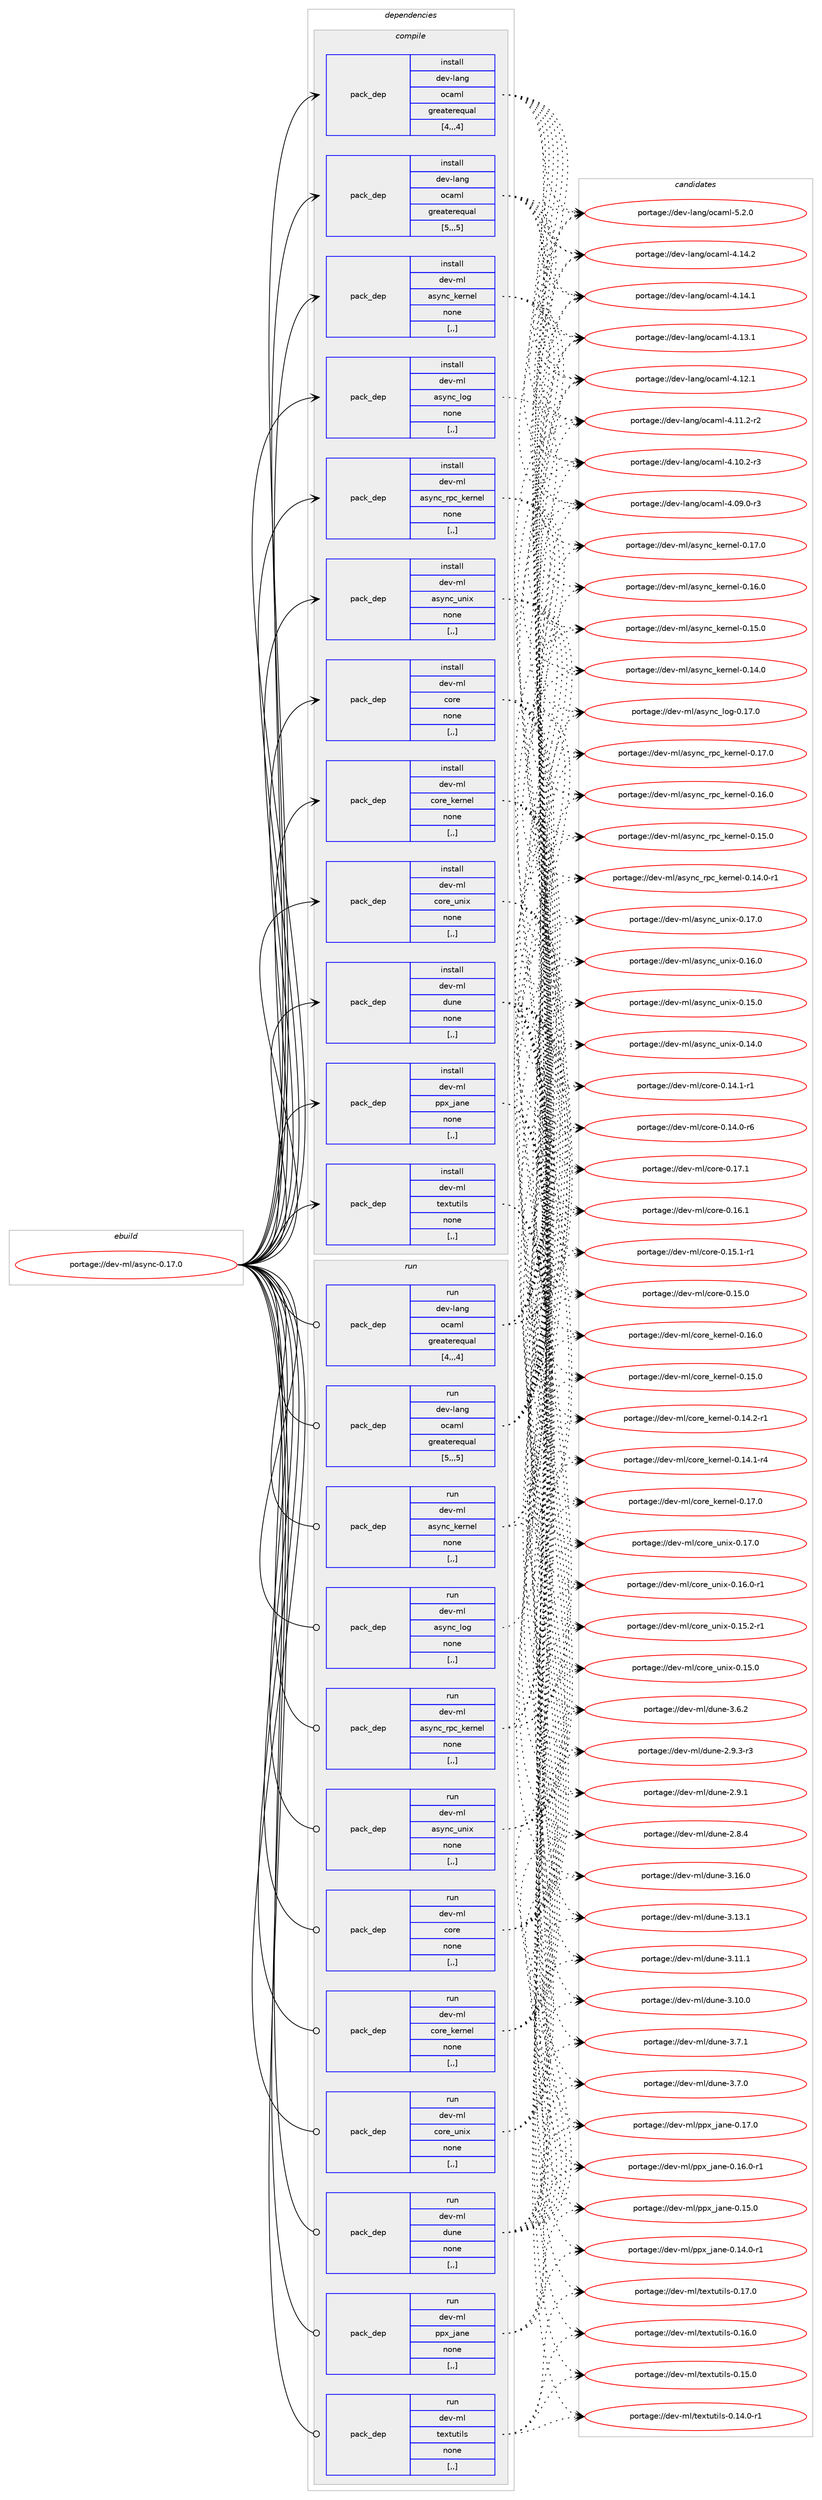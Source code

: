 digraph prolog {

# *************
# Graph options
# *************

newrank=true;
concentrate=true;
compound=true;
graph [rankdir=LR,fontname=Helvetica,fontsize=10,ranksep=1.5];#, ranksep=2.5, nodesep=0.2];
edge  [arrowhead=vee];
node  [fontname=Helvetica,fontsize=10];

# **********
# The ebuild
# **********

subgraph cluster_leftcol {
color=gray;
label=<<i>ebuild</i>>;
id [label="portage://dev-ml/async-0.17.0", color=red, width=4, href="../dev-ml/async-0.17.0.svg"];
}

# ****************
# The dependencies
# ****************

subgraph cluster_midcol {
color=gray;
label=<<i>dependencies</i>>;
subgraph cluster_compile {
fillcolor="#eeeeee";
style=filled;
label=<<i>compile</i>>;
subgraph pack86100 {
dependency116511 [label=<<TABLE BORDER="0" CELLBORDER="1" CELLSPACING="0" CELLPADDING="4" WIDTH="220"><TR><TD ROWSPAN="6" CELLPADDING="30">pack_dep</TD></TR><TR><TD WIDTH="110">install</TD></TR><TR><TD>dev-lang</TD></TR><TR><TD>ocaml</TD></TR><TR><TD>greaterequal</TD></TR><TR><TD>[4,,,4]</TD></TR></TABLE>>, shape=none, color=blue];
}
id:e -> dependency116511:w [weight=20,style="solid",arrowhead="vee"];
subgraph pack86101 {
dependency116512 [label=<<TABLE BORDER="0" CELLBORDER="1" CELLSPACING="0" CELLPADDING="4" WIDTH="220"><TR><TD ROWSPAN="6" CELLPADDING="30">pack_dep</TD></TR><TR><TD WIDTH="110">install</TD></TR><TR><TD>dev-lang</TD></TR><TR><TD>ocaml</TD></TR><TR><TD>greaterequal</TD></TR><TR><TD>[5,,,5]</TD></TR></TABLE>>, shape=none, color=blue];
}
id:e -> dependency116512:w [weight=20,style="solid",arrowhead="vee"];
subgraph pack86102 {
dependency116513 [label=<<TABLE BORDER="0" CELLBORDER="1" CELLSPACING="0" CELLPADDING="4" WIDTH="220"><TR><TD ROWSPAN="6" CELLPADDING="30">pack_dep</TD></TR><TR><TD WIDTH="110">install</TD></TR><TR><TD>dev-ml</TD></TR><TR><TD>async_kernel</TD></TR><TR><TD>none</TD></TR><TR><TD>[,,]</TD></TR></TABLE>>, shape=none, color=blue];
}
id:e -> dependency116513:w [weight=20,style="solid",arrowhead="vee"];
subgraph pack86103 {
dependency116514 [label=<<TABLE BORDER="0" CELLBORDER="1" CELLSPACING="0" CELLPADDING="4" WIDTH="220"><TR><TD ROWSPAN="6" CELLPADDING="30">pack_dep</TD></TR><TR><TD WIDTH="110">install</TD></TR><TR><TD>dev-ml</TD></TR><TR><TD>async_log</TD></TR><TR><TD>none</TD></TR><TR><TD>[,,]</TD></TR></TABLE>>, shape=none, color=blue];
}
id:e -> dependency116514:w [weight=20,style="solid",arrowhead="vee"];
subgraph pack86104 {
dependency116515 [label=<<TABLE BORDER="0" CELLBORDER="1" CELLSPACING="0" CELLPADDING="4" WIDTH="220"><TR><TD ROWSPAN="6" CELLPADDING="30">pack_dep</TD></TR><TR><TD WIDTH="110">install</TD></TR><TR><TD>dev-ml</TD></TR><TR><TD>async_rpc_kernel</TD></TR><TR><TD>none</TD></TR><TR><TD>[,,]</TD></TR></TABLE>>, shape=none, color=blue];
}
id:e -> dependency116515:w [weight=20,style="solid",arrowhead="vee"];
subgraph pack86105 {
dependency116516 [label=<<TABLE BORDER="0" CELLBORDER="1" CELLSPACING="0" CELLPADDING="4" WIDTH="220"><TR><TD ROWSPAN="6" CELLPADDING="30">pack_dep</TD></TR><TR><TD WIDTH="110">install</TD></TR><TR><TD>dev-ml</TD></TR><TR><TD>async_unix</TD></TR><TR><TD>none</TD></TR><TR><TD>[,,]</TD></TR></TABLE>>, shape=none, color=blue];
}
id:e -> dependency116516:w [weight=20,style="solid",arrowhead="vee"];
subgraph pack86106 {
dependency116517 [label=<<TABLE BORDER="0" CELLBORDER="1" CELLSPACING="0" CELLPADDING="4" WIDTH="220"><TR><TD ROWSPAN="6" CELLPADDING="30">pack_dep</TD></TR><TR><TD WIDTH="110">install</TD></TR><TR><TD>dev-ml</TD></TR><TR><TD>core</TD></TR><TR><TD>none</TD></TR><TR><TD>[,,]</TD></TR></TABLE>>, shape=none, color=blue];
}
id:e -> dependency116517:w [weight=20,style="solid",arrowhead="vee"];
subgraph pack86107 {
dependency116518 [label=<<TABLE BORDER="0" CELLBORDER="1" CELLSPACING="0" CELLPADDING="4" WIDTH="220"><TR><TD ROWSPAN="6" CELLPADDING="30">pack_dep</TD></TR><TR><TD WIDTH="110">install</TD></TR><TR><TD>dev-ml</TD></TR><TR><TD>core_kernel</TD></TR><TR><TD>none</TD></TR><TR><TD>[,,]</TD></TR></TABLE>>, shape=none, color=blue];
}
id:e -> dependency116518:w [weight=20,style="solid",arrowhead="vee"];
subgraph pack86108 {
dependency116519 [label=<<TABLE BORDER="0" CELLBORDER="1" CELLSPACING="0" CELLPADDING="4" WIDTH="220"><TR><TD ROWSPAN="6" CELLPADDING="30">pack_dep</TD></TR><TR><TD WIDTH="110">install</TD></TR><TR><TD>dev-ml</TD></TR><TR><TD>core_unix</TD></TR><TR><TD>none</TD></TR><TR><TD>[,,]</TD></TR></TABLE>>, shape=none, color=blue];
}
id:e -> dependency116519:w [weight=20,style="solid",arrowhead="vee"];
subgraph pack86109 {
dependency116520 [label=<<TABLE BORDER="0" CELLBORDER="1" CELLSPACING="0" CELLPADDING="4" WIDTH="220"><TR><TD ROWSPAN="6" CELLPADDING="30">pack_dep</TD></TR><TR><TD WIDTH="110">install</TD></TR><TR><TD>dev-ml</TD></TR><TR><TD>dune</TD></TR><TR><TD>none</TD></TR><TR><TD>[,,]</TD></TR></TABLE>>, shape=none, color=blue];
}
id:e -> dependency116520:w [weight=20,style="solid",arrowhead="vee"];
subgraph pack86110 {
dependency116521 [label=<<TABLE BORDER="0" CELLBORDER="1" CELLSPACING="0" CELLPADDING="4" WIDTH="220"><TR><TD ROWSPAN="6" CELLPADDING="30">pack_dep</TD></TR><TR><TD WIDTH="110">install</TD></TR><TR><TD>dev-ml</TD></TR><TR><TD>ppx_jane</TD></TR><TR><TD>none</TD></TR><TR><TD>[,,]</TD></TR></TABLE>>, shape=none, color=blue];
}
id:e -> dependency116521:w [weight=20,style="solid",arrowhead="vee"];
subgraph pack86111 {
dependency116522 [label=<<TABLE BORDER="0" CELLBORDER="1" CELLSPACING="0" CELLPADDING="4" WIDTH="220"><TR><TD ROWSPAN="6" CELLPADDING="30">pack_dep</TD></TR><TR><TD WIDTH="110">install</TD></TR><TR><TD>dev-ml</TD></TR><TR><TD>textutils</TD></TR><TR><TD>none</TD></TR><TR><TD>[,,]</TD></TR></TABLE>>, shape=none, color=blue];
}
id:e -> dependency116522:w [weight=20,style="solid",arrowhead="vee"];
}
subgraph cluster_compileandrun {
fillcolor="#eeeeee";
style=filled;
label=<<i>compile and run</i>>;
}
subgraph cluster_run {
fillcolor="#eeeeee";
style=filled;
label=<<i>run</i>>;
subgraph pack86112 {
dependency116523 [label=<<TABLE BORDER="0" CELLBORDER="1" CELLSPACING="0" CELLPADDING="4" WIDTH="220"><TR><TD ROWSPAN="6" CELLPADDING="30">pack_dep</TD></TR><TR><TD WIDTH="110">run</TD></TR><TR><TD>dev-lang</TD></TR><TR><TD>ocaml</TD></TR><TR><TD>greaterequal</TD></TR><TR><TD>[4,,,4]</TD></TR></TABLE>>, shape=none, color=blue];
}
id:e -> dependency116523:w [weight=20,style="solid",arrowhead="odot"];
subgraph pack86113 {
dependency116524 [label=<<TABLE BORDER="0" CELLBORDER="1" CELLSPACING="0" CELLPADDING="4" WIDTH="220"><TR><TD ROWSPAN="6" CELLPADDING="30">pack_dep</TD></TR><TR><TD WIDTH="110">run</TD></TR><TR><TD>dev-lang</TD></TR><TR><TD>ocaml</TD></TR><TR><TD>greaterequal</TD></TR><TR><TD>[5,,,5]</TD></TR></TABLE>>, shape=none, color=blue];
}
id:e -> dependency116524:w [weight=20,style="solid",arrowhead="odot"];
subgraph pack86114 {
dependency116525 [label=<<TABLE BORDER="0" CELLBORDER="1" CELLSPACING="0" CELLPADDING="4" WIDTH="220"><TR><TD ROWSPAN="6" CELLPADDING="30">pack_dep</TD></TR><TR><TD WIDTH="110">run</TD></TR><TR><TD>dev-ml</TD></TR><TR><TD>async_kernel</TD></TR><TR><TD>none</TD></TR><TR><TD>[,,]</TD></TR></TABLE>>, shape=none, color=blue];
}
id:e -> dependency116525:w [weight=20,style="solid",arrowhead="odot"];
subgraph pack86115 {
dependency116526 [label=<<TABLE BORDER="0" CELLBORDER="1" CELLSPACING="0" CELLPADDING="4" WIDTH="220"><TR><TD ROWSPAN="6" CELLPADDING="30">pack_dep</TD></TR><TR><TD WIDTH="110">run</TD></TR><TR><TD>dev-ml</TD></TR><TR><TD>async_log</TD></TR><TR><TD>none</TD></TR><TR><TD>[,,]</TD></TR></TABLE>>, shape=none, color=blue];
}
id:e -> dependency116526:w [weight=20,style="solid",arrowhead="odot"];
subgraph pack86116 {
dependency116527 [label=<<TABLE BORDER="0" CELLBORDER="1" CELLSPACING="0" CELLPADDING="4" WIDTH="220"><TR><TD ROWSPAN="6" CELLPADDING="30">pack_dep</TD></TR><TR><TD WIDTH="110">run</TD></TR><TR><TD>dev-ml</TD></TR><TR><TD>async_rpc_kernel</TD></TR><TR><TD>none</TD></TR><TR><TD>[,,]</TD></TR></TABLE>>, shape=none, color=blue];
}
id:e -> dependency116527:w [weight=20,style="solid",arrowhead="odot"];
subgraph pack86117 {
dependency116528 [label=<<TABLE BORDER="0" CELLBORDER="1" CELLSPACING="0" CELLPADDING="4" WIDTH="220"><TR><TD ROWSPAN="6" CELLPADDING="30">pack_dep</TD></TR><TR><TD WIDTH="110">run</TD></TR><TR><TD>dev-ml</TD></TR><TR><TD>async_unix</TD></TR><TR><TD>none</TD></TR><TR><TD>[,,]</TD></TR></TABLE>>, shape=none, color=blue];
}
id:e -> dependency116528:w [weight=20,style="solid",arrowhead="odot"];
subgraph pack86118 {
dependency116529 [label=<<TABLE BORDER="0" CELLBORDER="1" CELLSPACING="0" CELLPADDING="4" WIDTH="220"><TR><TD ROWSPAN="6" CELLPADDING="30">pack_dep</TD></TR><TR><TD WIDTH="110">run</TD></TR><TR><TD>dev-ml</TD></TR><TR><TD>core</TD></TR><TR><TD>none</TD></TR><TR><TD>[,,]</TD></TR></TABLE>>, shape=none, color=blue];
}
id:e -> dependency116529:w [weight=20,style="solid",arrowhead="odot"];
subgraph pack86119 {
dependency116530 [label=<<TABLE BORDER="0" CELLBORDER="1" CELLSPACING="0" CELLPADDING="4" WIDTH="220"><TR><TD ROWSPAN="6" CELLPADDING="30">pack_dep</TD></TR><TR><TD WIDTH="110">run</TD></TR><TR><TD>dev-ml</TD></TR><TR><TD>core_kernel</TD></TR><TR><TD>none</TD></TR><TR><TD>[,,]</TD></TR></TABLE>>, shape=none, color=blue];
}
id:e -> dependency116530:w [weight=20,style="solid",arrowhead="odot"];
subgraph pack86120 {
dependency116531 [label=<<TABLE BORDER="0" CELLBORDER="1" CELLSPACING="0" CELLPADDING="4" WIDTH="220"><TR><TD ROWSPAN="6" CELLPADDING="30">pack_dep</TD></TR><TR><TD WIDTH="110">run</TD></TR><TR><TD>dev-ml</TD></TR><TR><TD>core_unix</TD></TR><TR><TD>none</TD></TR><TR><TD>[,,]</TD></TR></TABLE>>, shape=none, color=blue];
}
id:e -> dependency116531:w [weight=20,style="solid",arrowhead="odot"];
subgraph pack86121 {
dependency116532 [label=<<TABLE BORDER="0" CELLBORDER="1" CELLSPACING="0" CELLPADDING="4" WIDTH="220"><TR><TD ROWSPAN="6" CELLPADDING="30">pack_dep</TD></TR><TR><TD WIDTH="110">run</TD></TR><TR><TD>dev-ml</TD></TR><TR><TD>dune</TD></TR><TR><TD>none</TD></TR><TR><TD>[,,]</TD></TR></TABLE>>, shape=none, color=blue];
}
id:e -> dependency116532:w [weight=20,style="solid",arrowhead="odot"];
subgraph pack86122 {
dependency116533 [label=<<TABLE BORDER="0" CELLBORDER="1" CELLSPACING="0" CELLPADDING="4" WIDTH="220"><TR><TD ROWSPAN="6" CELLPADDING="30">pack_dep</TD></TR><TR><TD WIDTH="110">run</TD></TR><TR><TD>dev-ml</TD></TR><TR><TD>ppx_jane</TD></TR><TR><TD>none</TD></TR><TR><TD>[,,]</TD></TR></TABLE>>, shape=none, color=blue];
}
id:e -> dependency116533:w [weight=20,style="solid",arrowhead="odot"];
subgraph pack86123 {
dependency116534 [label=<<TABLE BORDER="0" CELLBORDER="1" CELLSPACING="0" CELLPADDING="4" WIDTH="220"><TR><TD ROWSPAN="6" CELLPADDING="30">pack_dep</TD></TR><TR><TD WIDTH="110">run</TD></TR><TR><TD>dev-ml</TD></TR><TR><TD>textutils</TD></TR><TR><TD>none</TD></TR><TR><TD>[,,]</TD></TR></TABLE>>, shape=none, color=blue];
}
id:e -> dependency116534:w [weight=20,style="solid",arrowhead="odot"];
}
}

# **************
# The candidates
# **************

subgraph cluster_choices {
rank=same;
color=gray;
label=<<i>candidates</i>>;

subgraph choice86100 {
color=black;
nodesep=1;
choice1001011184510897110103471119997109108455346504648 [label="portage://dev-lang/ocaml-5.2.0", color=red, width=4,href="../dev-lang/ocaml-5.2.0.svg"];
choice100101118451089711010347111999710910845524649524650 [label="portage://dev-lang/ocaml-4.14.2", color=red, width=4,href="../dev-lang/ocaml-4.14.2.svg"];
choice100101118451089711010347111999710910845524649524649 [label="portage://dev-lang/ocaml-4.14.1", color=red, width=4,href="../dev-lang/ocaml-4.14.1.svg"];
choice100101118451089711010347111999710910845524649514649 [label="portage://dev-lang/ocaml-4.13.1", color=red, width=4,href="../dev-lang/ocaml-4.13.1.svg"];
choice100101118451089711010347111999710910845524649504649 [label="portage://dev-lang/ocaml-4.12.1", color=red, width=4,href="../dev-lang/ocaml-4.12.1.svg"];
choice1001011184510897110103471119997109108455246494946504511450 [label="portage://dev-lang/ocaml-4.11.2-r2", color=red, width=4,href="../dev-lang/ocaml-4.11.2-r2.svg"];
choice1001011184510897110103471119997109108455246494846504511451 [label="portage://dev-lang/ocaml-4.10.2-r3", color=red, width=4,href="../dev-lang/ocaml-4.10.2-r3.svg"];
choice1001011184510897110103471119997109108455246485746484511451 [label="portage://dev-lang/ocaml-4.09.0-r3", color=red, width=4,href="../dev-lang/ocaml-4.09.0-r3.svg"];
dependency116511:e -> choice1001011184510897110103471119997109108455346504648:w [style=dotted,weight="100"];
dependency116511:e -> choice100101118451089711010347111999710910845524649524650:w [style=dotted,weight="100"];
dependency116511:e -> choice100101118451089711010347111999710910845524649524649:w [style=dotted,weight="100"];
dependency116511:e -> choice100101118451089711010347111999710910845524649514649:w [style=dotted,weight="100"];
dependency116511:e -> choice100101118451089711010347111999710910845524649504649:w [style=dotted,weight="100"];
dependency116511:e -> choice1001011184510897110103471119997109108455246494946504511450:w [style=dotted,weight="100"];
dependency116511:e -> choice1001011184510897110103471119997109108455246494846504511451:w [style=dotted,weight="100"];
dependency116511:e -> choice1001011184510897110103471119997109108455246485746484511451:w [style=dotted,weight="100"];
}
subgraph choice86101 {
color=black;
nodesep=1;
choice1001011184510897110103471119997109108455346504648 [label="portage://dev-lang/ocaml-5.2.0", color=red, width=4,href="../dev-lang/ocaml-5.2.0.svg"];
choice100101118451089711010347111999710910845524649524650 [label="portage://dev-lang/ocaml-4.14.2", color=red, width=4,href="../dev-lang/ocaml-4.14.2.svg"];
choice100101118451089711010347111999710910845524649524649 [label="portage://dev-lang/ocaml-4.14.1", color=red, width=4,href="../dev-lang/ocaml-4.14.1.svg"];
choice100101118451089711010347111999710910845524649514649 [label="portage://dev-lang/ocaml-4.13.1", color=red, width=4,href="../dev-lang/ocaml-4.13.1.svg"];
choice100101118451089711010347111999710910845524649504649 [label="portage://dev-lang/ocaml-4.12.1", color=red, width=4,href="../dev-lang/ocaml-4.12.1.svg"];
choice1001011184510897110103471119997109108455246494946504511450 [label="portage://dev-lang/ocaml-4.11.2-r2", color=red, width=4,href="../dev-lang/ocaml-4.11.2-r2.svg"];
choice1001011184510897110103471119997109108455246494846504511451 [label="portage://dev-lang/ocaml-4.10.2-r3", color=red, width=4,href="../dev-lang/ocaml-4.10.2-r3.svg"];
choice1001011184510897110103471119997109108455246485746484511451 [label="portage://dev-lang/ocaml-4.09.0-r3", color=red, width=4,href="../dev-lang/ocaml-4.09.0-r3.svg"];
dependency116512:e -> choice1001011184510897110103471119997109108455346504648:w [style=dotted,weight="100"];
dependency116512:e -> choice100101118451089711010347111999710910845524649524650:w [style=dotted,weight="100"];
dependency116512:e -> choice100101118451089711010347111999710910845524649524649:w [style=dotted,weight="100"];
dependency116512:e -> choice100101118451089711010347111999710910845524649514649:w [style=dotted,weight="100"];
dependency116512:e -> choice100101118451089711010347111999710910845524649504649:w [style=dotted,weight="100"];
dependency116512:e -> choice1001011184510897110103471119997109108455246494946504511450:w [style=dotted,weight="100"];
dependency116512:e -> choice1001011184510897110103471119997109108455246494846504511451:w [style=dotted,weight="100"];
dependency116512:e -> choice1001011184510897110103471119997109108455246485746484511451:w [style=dotted,weight="100"];
}
subgraph choice86102 {
color=black;
nodesep=1;
choice100101118451091084797115121110999510710111411010110845484649554648 [label="portage://dev-ml/async_kernel-0.17.0", color=red, width=4,href="../dev-ml/async_kernel-0.17.0.svg"];
choice100101118451091084797115121110999510710111411010110845484649544648 [label="portage://dev-ml/async_kernel-0.16.0", color=red, width=4,href="../dev-ml/async_kernel-0.16.0.svg"];
choice100101118451091084797115121110999510710111411010110845484649534648 [label="portage://dev-ml/async_kernel-0.15.0", color=red, width=4,href="../dev-ml/async_kernel-0.15.0.svg"];
choice100101118451091084797115121110999510710111411010110845484649524648 [label="portage://dev-ml/async_kernel-0.14.0", color=red, width=4,href="../dev-ml/async_kernel-0.14.0.svg"];
dependency116513:e -> choice100101118451091084797115121110999510710111411010110845484649554648:w [style=dotted,weight="100"];
dependency116513:e -> choice100101118451091084797115121110999510710111411010110845484649544648:w [style=dotted,weight="100"];
dependency116513:e -> choice100101118451091084797115121110999510710111411010110845484649534648:w [style=dotted,weight="100"];
dependency116513:e -> choice100101118451091084797115121110999510710111411010110845484649524648:w [style=dotted,weight="100"];
}
subgraph choice86103 {
color=black;
nodesep=1;
choice100101118451091084797115121110999510811110345484649554648 [label="portage://dev-ml/async_log-0.17.0", color=red, width=4,href="../dev-ml/async_log-0.17.0.svg"];
dependency116514:e -> choice100101118451091084797115121110999510811110345484649554648:w [style=dotted,weight="100"];
}
subgraph choice86104 {
color=black;
nodesep=1;
choice1001011184510910847971151211109995114112999510710111411010110845484649554648 [label="portage://dev-ml/async_rpc_kernel-0.17.0", color=red, width=4,href="../dev-ml/async_rpc_kernel-0.17.0.svg"];
choice1001011184510910847971151211109995114112999510710111411010110845484649544648 [label="portage://dev-ml/async_rpc_kernel-0.16.0", color=red, width=4,href="../dev-ml/async_rpc_kernel-0.16.0.svg"];
choice1001011184510910847971151211109995114112999510710111411010110845484649534648 [label="portage://dev-ml/async_rpc_kernel-0.15.0", color=red, width=4,href="../dev-ml/async_rpc_kernel-0.15.0.svg"];
choice10010111845109108479711512111099951141129995107101114110101108454846495246484511449 [label="portage://dev-ml/async_rpc_kernel-0.14.0-r1", color=red, width=4,href="../dev-ml/async_rpc_kernel-0.14.0-r1.svg"];
dependency116515:e -> choice1001011184510910847971151211109995114112999510710111411010110845484649554648:w [style=dotted,weight="100"];
dependency116515:e -> choice1001011184510910847971151211109995114112999510710111411010110845484649544648:w [style=dotted,weight="100"];
dependency116515:e -> choice1001011184510910847971151211109995114112999510710111411010110845484649534648:w [style=dotted,weight="100"];
dependency116515:e -> choice10010111845109108479711512111099951141129995107101114110101108454846495246484511449:w [style=dotted,weight="100"];
}
subgraph choice86105 {
color=black;
nodesep=1;
choice100101118451091084797115121110999511711010512045484649554648 [label="portage://dev-ml/async_unix-0.17.0", color=red, width=4,href="../dev-ml/async_unix-0.17.0.svg"];
choice100101118451091084797115121110999511711010512045484649544648 [label="portage://dev-ml/async_unix-0.16.0", color=red, width=4,href="../dev-ml/async_unix-0.16.0.svg"];
choice100101118451091084797115121110999511711010512045484649534648 [label="portage://dev-ml/async_unix-0.15.0", color=red, width=4,href="../dev-ml/async_unix-0.15.0.svg"];
choice100101118451091084797115121110999511711010512045484649524648 [label="portage://dev-ml/async_unix-0.14.0", color=red, width=4,href="../dev-ml/async_unix-0.14.0.svg"];
dependency116516:e -> choice100101118451091084797115121110999511711010512045484649554648:w [style=dotted,weight="100"];
dependency116516:e -> choice100101118451091084797115121110999511711010512045484649544648:w [style=dotted,weight="100"];
dependency116516:e -> choice100101118451091084797115121110999511711010512045484649534648:w [style=dotted,weight="100"];
dependency116516:e -> choice100101118451091084797115121110999511711010512045484649524648:w [style=dotted,weight="100"];
}
subgraph choice86106 {
color=black;
nodesep=1;
choice10010111845109108479911111410145484649554649 [label="portage://dev-ml/core-0.17.1", color=red, width=4,href="../dev-ml/core-0.17.1.svg"];
choice10010111845109108479911111410145484649544649 [label="portage://dev-ml/core-0.16.1", color=red, width=4,href="../dev-ml/core-0.16.1.svg"];
choice100101118451091084799111114101454846495346494511449 [label="portage://dev-ml/core-0.15.1-r1", color=red, width=4,href="../dev-ml/core-0.15.1-r1.svg"];
choice10010111845109108479911111410145484649534648 [label="portage://dev-ml/core-0.15.0", color=red, width=4,href="../dev-ml/core-0.15.0.svg"];
choice100101118451091084799111114101454846495246494511449 [label="portage://dev-ml/core-0.14.1-r1", color=red, width=4,href="../dev-ml/core-0.14.1-r1.svg"];
choice100101118451091084799111114101454846495246484511454 [label="portage://dev-ml/core-0.14.0-r6", color=red, width=4,href="../dev-ml/core-0.14.0-r6.svg"];
dependency116517:e -> choice10010111845109108479911111410145484649554649:w [style=dotted,weight="100"];
dependency116517:e -> choice10010111845109108479911111410145484649544649:w [style=dotted,weight="100"];
dependency116517:e -> choice100101118451091084799111114101454846495346494511449:w [style=dotted,weight="100"];
dependency116517:e -> choice10010111845109108479911111410145484649534648:w [style=dotted,weight="100"];
dependency116517:e -> choice100101118451091084799111114101454846495246494511449:w [style=dotted,weight="100"];
dependency116517:e -> choice100101118451091084799111114101454846495246484511454:w [style=dotted,weight="100"];
}
subgraph choice86107 {
color=black;
nodesep=1;
choice1001011184510910847991111141019510710111411010110845484649554648 [label="portage://dev-ml/core_kernel-0.17.0", color=red, width=4,href="../dev-ml/core_kernel-0.17.0.svg"];
choice1001011184510910847991111141019510710111411010110845484649544648 [label="portage://dev-ml/core_kernel-0.16.0", color=red, width=4,href="../dev-ml/core_kernel-0.16.0.svg"];
choice1001011184510910847991111141019510710111411010110845484649534648 [label="portage://dev-ml/core_kernel-0.15.0", color=red, width=4,href="../dev-ml/core_kernel-0.15.0.svg"];
choice10010111845109108479911111410195107101114110101108454846495246504511449 [label="portage://dev-ml/core_kernel-0.14.2-r1", color=red, width=4,href="../dev-ml/core_kernel-0.14.2-r1.svg"];
choice10010111845109108479911111410195107101114110101108454846495246494511452 [label="portage://dev-ml/core_kernel-0.14.1-r4", color=red, width=4,href="../dev-ml/core_kernel-0.14.1-r4.svg"];
dependency116518:e -> choice1001011184510910847991111141019510710111411010110845484649554648:w [style=dotted,weight="100"];
dependency116518:e -> choice1001011184510910847991111141019510710111411010110845484649544648:w [style=dotted,weight="100"];
dependency116518:e -> choice1001011184510910847991111141019510710111411010110845484649534648:w [style=dotted,weight="100"];
dependency116518:e -> choice10010111845109108479911111410195107101114110101108454846495246504511449:w [style=dotted,weight="100"];
dependency116518:e -> choice10010111845109108479911111410195107101114110101108454846495246494511452:w [style=dotted,weight="100"];
}
subgraph choice86108 {
color=black;
nodesep=1;
choice1001011184510910847991111141019511711010512045484649554648 [label="portage://dev-ml/core_unix-0.17.0", color=red, width=4,href="../dev-ml/core_unix-0.17.0.svg"];
choice10010111845109108479911111410195117110105120454846495446484511449 [label="portage://dev-ml/core_unix-0.16.0-r1", color=red, width=4,href="../dev-ml/core_unix-0.16.0-r1.svg"];
choice10010111845109108479911111410195117110105120454846495346504511449 [label="portage://dev-ml/core_unix-0.15.2-r1", color=red, width=4,href="../dev-ml/core_unix-0.15.2-r1.svg"];
choice1001011184510910847991111141019511711010512045484649534648 [label="portage://dev-ml/core_unix-0.15.0", color=red, width=4,href="../dev-ml/core_unix-0.15.0.svg"];
dependency116519:e -> choice1001011184510910847991111141019511711010512045484649554648:w [style=dotted,weight="100"];
dependency116519:e -> choice10010111845109108479911111410195117110105120454846495446484511449:w [style=dotted,weight="100"];
dependency116519:e -> choice10010111845109108479911111410195117110105120454846495346504511449:w [style=dotted,weight="100"];
dependency116519:e -> choice1001011184510910847991111141019511711010512045484649534648:w [style=dotted,weight="100"];
}
subgraph choice86109 {
color=black;
nodesep=1;
choice100101118451091084710011711010145514649544648 [label="portage://dev-ml/dune-3.16.0", color=red, width=4,href="../dev-ml/dune-3.16.0.svg"];
choice100101118451091084710011711010145514649514649 [label="portage://dev-ml/dune-3.13.1", color=red, width=4,href="../dev-ml/dune-3.13.1.svg"];
choice100101118451091084710011711010145514649494649 [label="portage://dev-ml/dune-3.11.1", color=red, width=4,href="../dev-ml/dune-3.11.1.svg"];
choice100101118451091084710011711010145514649484648 [label="portage://dev-ml/dune-3.10.0", color=red, width=4,href="../dev-ml/dune-3.10.0.svg"];
choice1001011184510910847100117110101455146554649 [label="portage://dev-ml/dune-3.7.1", color=red, width=4,href="../dev-ml/dune-3.7.1.svg"];
choice1001011184510910847100117110101455146554648 [label="portage://dev-ml/dune-3.7.0", color=red, width=4,href="../dev-ml/dune-3.7.0.svg"];
choice1001011184510910847100117110101455146544650 [label="portage://dev-ml/dune-3.6.2", color=red, width=4,href="../dev-ml/dune-3.6.2.svg"];
choice10010111845109108471001171101014550465746514511451 [label="portage://dev-ml/dune-2.9.3-r3", color=red, width=4,href="../dev-ml/dune-2.9.3-r3.svg"];
choice1001011184510910847100117110101455046574649 [label="portage://dev-ml/dune-2.9.1", color=red, width=4,href="../dev-ml/dune-2.9.1.svg"];
choice1001011184510910847100117110101455046564652 [label="portage://dev-ml/dune-2.8.4", color=red, width=4,href="../dev-ml/dune-2.8.4.svg"];
dependency116520:e -> choice100101118451091084710011711010145514649544648:w [style=dotted,weight="100"];
dependency116520:e -> choice100101118451091084710011711010145514649514649:w [style=dotted,weight="100"];
dependency116520:e -> choice100101118451091084710011711010145514649494649:w [style=dotted,weight="100"];
dependency116520:e -> choice100101118451091084710011711010145514649484648:w [style=dotted,weight="100"];
dependency116520:e -> choice1001011184510910847100117110101455146554649:w [style=dotted,weight="100"];
dependency116520:e -> choice1001011184510910847100117110101455146554648:w [style=dotted,weight="100"];
dependency116520:e -> choice1001011184510910847100117110101455146544650:w [style=dotted,weight="100"];
dependency116520:e -> choice10010111845109108471001171101014550465746514511451:w [style=dotted,weight="100"];
dependency116520:e -> choice1001011184510910847100117110101455046574649:w [style=dotted,weight="100"];
dependency116520:e -> choice1001011184510910847100117110101455046564652:w [style=dotted,weight="100"];
}
subgraph choice86110 {
color=black;
nodesep=1;
choice1001011184510910847112112120951069711010145484649554648 [label="portage://dev-ml/ppx_jane-0.17.0", color=red, width=4,href="../dev-ml/ppx_jane-0.17.0.svg"];
choice10010111845109108471121121209510697110101454846495446484511449 [label="portage://dev-ml/ppx_jane-0.16.0-r1", color=red, width=4,href="../dev-ml/ppx_jane-0.16.0-r1.svg"];
choice1001011184510910847112112120951069711010145484649534648 [label="portage://dev-ml/ppx_jane-0.15.0", color=red, width=4,href="../dev-ml/ppx_jane-0.15.0.svg"];
choice10010111845109108471121121209510697110101454846495246484511449 [label="portage://dev-ml/ppx_jane-0.14.0-r1", color=red, width=4,href="../dev-ml/ppx_jane-0.14.0-r1.svg"];
dependency116521:e -> choice1001011184510910847112112120951069711010145484649554648:w [style=dotted,weight="100"];
dependency116521:e -> choice10010111845109108471121121209510697110101454846495446484511449:w [style=dotted,weight="100"];
dependency116521:e -> choice1001011184510910847112112120951069711010145484649534648:w [style=dotted,weight="100"];
dependency116521:e -> choice10010111845109108471121121209510697110101454846495246484511449:w [style=dotted,weight="100"];
}
subgraph choice86111 {
color=black;
nodesep=1;
choice100101118451091084711610112011611711610510811545484649554648 [label="portage://dev-ml/textutils-0.17.0", color=red, width=4,href="../dev-ml/textutils-0.17.0.svg"];
choice100101118451091084711610112011611711610510811545484649544648 [label="portage://dev-ml/textutils-0.16.0", color=red, width=4,href="../dev-ml/textutils-0.16.0.svg"];
choice100101118451091084711610112011611711610510811545484649534648 [label="portage://dev-ml/textutils-0.15.0", color=red, width=4,href="../dev-ml/textutils-0.15.0.svg"];
choice1001011184510910847116101120116117116105108115454846495246484511449 [label="portage://dev-ml/textutils-0.14.0-r1", color=red, width=4,href="../dev-ml/textutils-0.14.0-r1.svg"];
dependency116522:e -> choice100101118451091084711610112011611711610510811545484649554648:w [style=dotted,weight="100"];
dependency116522:e -> choice100101118451091084711610112011611711610510811545484649544648:w [style=dotted,weight="100"];
dependency116522:e -> choice100101118451091084711610112011611711610510811545484649534648:w [style=dotted,weight="100"];
dependency116522:e -> choice1001011184510910847116101120116117116105108115454846495246484511449:w [style=dotted,weight="100"];
}
subgraph choice86112 {
color=black;
nodesep=1;
choice1001011184510897110103471119997109108455346504648 [label="portage://dev-lang/ocaml-5.2.0", color=red, width=4,href="../dev-lang/ocaml-5.2.0.svg"];
choice100101118451089711010347111999710910845524649524650 [label="portage://dev-lang/ocaml-4.14.2", color=red, width=4,href="../dev-lang/ocaml-4.14.2.svg"];
choice100101118451089711010347111999710910845524649524649 [label="portage://dev-lang/ocaml-4.14.1", color=red, width=4,href="../dev-lang/ocaml-4.14.1.svg"];
choice100101118451089711010347111999710910845524649514649 [label="portage://dev-lang/ocaml-4.13.1", color=red, width=4,href="../dev-lang/ocaml-4.13.1.svg"];
choice100101118451089711010347111999710910845524649504649 [label="portage://dev-lang/ocaml-4.12.1", color=red, width=4,href="../dev-lang/ocaml-4.12.1.svg"];
choice1001011184510897110103471119997109108455246494946504511450 [label="portage://dev-lang/ocaml-4.11.2-r2", color=red, width=4,href="../dev-lang/ocaml-4.11.2-r2.svg"];
choice1001011184510897110103471119997109108455246494846504511451 [label="portage://dev-lang/ocaml-4.10.2-r3", color=red, width=4,href="../dev-lang/ocaml-4.10.2-r3.svg"];
choice1001011184510897110103471119997109108455246485746484511451 [label="portage://dev-lang/ocaml-4.09.0-r3", color=red, width=4,href="../dev-lang/ocaml-4.09.0-r3.svg"];
dependency116523:e -> choice1001011184510897110103471119997109108455346504648:w [style=dotted,weight="100"];
dependency116523:e -> choice100101118451089711010347111999710910845524649524650:w [style=dotted,weight="100"];
dependency116523:e -> choice100101118451089711010347111999710910845524649524649:w [style=dotted,weight="100"];
dependency116523:e -> choice100101118451089711010347111999710910845524649514649:w [style=dotted,weight="100"];
dependency116523:e -> choice100101118451089711010347111999710910845524649504649:w [style=dotted,weight="100"];
dependency116523:e -> choice1001011184510897110103471119997109108455246494946504511450:w [style=dotted,weight="100"];
dependency116523:e -> choice1001011184510897110103471119997109108455246494846504511451:w [style=dotted,weight="100"];
dependency116523:e -> choice1001011184510897110103471119997109108455246485746484511451:w [style=dotted,weight="100"];
}
subgraph choice86113 {
color=black;
nodesep=1;
choice1001011184510897110103471119997109108455346504648 [label="portage://dev-lang/ocaml-5.2.0", color=red, width=4,href="../dev-lang/ocaml-5.2.0.svg"];
choice100101118451089711010347111999710910845524649524650 [label="portage://dev-lang/ocaml-4.14.2", color=red, width=4,href="../dev-lang/ocaml-4.14.2.svg"];
choice100101118451089711010347111999710910845524649524649 [label="portage://dev-lang/ocaml-4.14.1", color=red, width=4,href="../dev-lang/ocaml-4.14.1.svg"];
choice100101118451089711010347111999710910845524649514649 [label="portage://dev-lang/ocaml-4.13.1", color=red, width=4,href="../dev-lang/ocaml-4.13.1.svg"];
choice100101118451089711010347111999710910845524649504649 [label="portage://dev-lang/ocaml-4.12.1", color=red, width=4,href="../dev-lang/ocaml-4.12.1.svg"];
choice1001011184510897110103471119997109108455246494946504511450 [label="portage://dev-lang/ocaml-4.11.2-r2", color=red, width=4,href="../dev-lang/ocaml-4.11.2-r2.svg"];
choice1001011184510897110103471119997109108455246494846504511451 [label="portage://dev-lang/ocaml-4.10.2-r3", color=red, width=4,href="../dev-lang/ocaml-4.10.2-r3.svg"];
choice1001011184510897110103471119997109108455246485746484511451 [label="portage://dev-lang/ocaml-4.09.0-r3", color=red, width=4,href="../dev-lang/ocaml-4.09.0-r3.svg"];
dependency116524:e -> choice1001011184510897110103471119997109108455346504648:w [style=dotted,weight="100"];
dependency116524:e -> choice100101118451089711010347111999710910845524649524650:w [style=dotted,weight="100"];
dependency116524:e -> choice100101118451089711010347111999710910845524649524649:w [style=dotted,weight="100"];
dependency116524:e -> choice100101118451089711010347111999710910845524649514649:w [style=dotted,weight="100"];
dependency116524:e -> choice100101118451089711010347111999710910845524649504649:w [style=dotted,weight="100"];
dependency116524:e -> choice1001011184510897110103471119997109108455246494946504511450:w [style=dotted,weight="100"];
dependency116524:e -> choice1001011184510897110103471119997109108455246494846504511451:w [style=dotted,weight="100"];
dependency116524:e -> choice1001011184510897110103471119997109108455246485746484511451:w [style=dotted,weight="100"];
}
subgraph choice86114 {
color=black;
nodesep=1;
choice100101118451091084797115121110999510710111411010110845484649554648 [label="portage://dev-ml/async_kernel-0.17.0", color=red, width=4,href="../dev-ml/async_kernel-0.17.0.svg"];
choice100101118451091084797115121110999510710111411010110845484649544648 [label="portage://dev-ml/async_kernel-0.16.0", color=red, width=4,href="../dev-ml/async_kernel-0.16.0.svg"];
choice100101118451091084797115121110999510710111411010110845484649534648 [label="portage://dev-ml/async_kernel-0.15.0", color=red, width=4,href="../dev-ml/async_kernel-0.15.0.svg"];
choice100101118451091084797115121110999510710111411010110845484649524648 [label="portage://dev-ml/async_kernel-0.14.0", color=red, width=4,href="../dev-ml/async_kernel-0.14.0.svg"];
dependency116525:e -> choice100101118451091084797115121110999510710111411010110845484649554648:w [style=dotted,weight="100"];
dependency116525:e -> choice100101118451091084797115121110999510710111411010110845484649544648:w [style=dotted,weight="100"];
dependency116525:e -> choice100101118451091084797115121110999510710111411010110845484649534648:w [style=dotted,weight="100"];
dependency116525:e -> choice100101118451091084797115121110999510710111411010110845484649524648:w [style=dotted,weight="100"];
}
subgraph choice86115 {
color=black;
nodesep=1;
choice100101118451091084797115121110999510811110345484649554648 [label="portage://dev-ml/async_log-0.17.0", color=red, width=4,href="../dev-ml/async_log-0.17.0.svg"];
dependency116526:e -> choice100101118451091084797115121110999510811110345484649554648:w [style=dotted,weight="100"];
}
subgraph choice86116 {
color=black;
nodesep=1;
choice1001011184510910847971151211109995114112999510710111411010110845484649554648 [label="portage://dev-ml/async_rpc_kernel-0.17.0", color=red, width=4,href="../dev-ml/async_rpc_kernel-0.17.0.svg"];
choice1001011184510910847971151211109995114112999510710111411010110845484649544648 [label="portage://dev-ml/async_rpc_kernel-0.16.0", color=red, width=4,href="../dev-ml/async_rpc_kernel-0.16.0.svg"];
choice1001011184510910847971151211109995114112999510710111411010110845484649534648 [label="portage://dev-ml/async_rpc_kernel-0.15.0", color=red, width=4,href="../dev-ml/async_rpc_kernel-0.15.0.svg"];
choice10010111845109108479711512111099951141129995107101114110101108454846495246484511449 [label="portage://dev-ml/async_rpc_kernel-0.14.0-r1", color=red, width=4,href="../dev-ml/async_rpc_kernel-0.14.0-r1.svg"];
dependency116527:e -> choice1001011184510910847971151211109995114112999510710111411010110845484649554648:w [style=dotted,weight="100"];
dependency116527:e -> choice1001011184510910847971151211109995114112999510710111411010110845484649544648:w [style=dotted,weight="100"];
dependency116527:e -> choice1001011184510910847971151211109995114112999510710111411010110845484649534648:w [style=dotted,weight="100"];
dependency116527:e -> choice10010111845109108479711512111099951141129995107101114110101108454846495246484511449:w [style=dotted,weight="100"];
}
subgraph choice86117 {
color=black;
nodesep=1;
choice100101118451091084797115121110999511711010512045484649554648 [label="portage://dev-ml/async_unix-0.17.0", color=red, width=4,href="../dev-ml/async_unix-0.17.0.svg"];
choice100101118451091084797115121110999511711010512045484649544648 [label="portage://dev-ml/async_unix-0.16.0", color=red, width=4,href="../dev-ml/async_unix-0.16.0.svg"];
choice100101118451091084797115121110999511711010512045484649534648 [label="portage://dev-ml/async_unix-0.15.0", color=red, width=4,href="../dev-ml/async_unix-0.15.0.svg"];
choice100101118451091084797115121110999511711010512045484649524648 [label="portage://dev-ml/async_unix-0.14.0", color=red, width=4,href="../dev-ml/async_unix-0.14.0.svg"];
dependency116528:e -> choice100101118451091084797115121110999511711010512045484649554648:w [style=dotted,weight="100"];
dependency116528:e -> choice100101118451091084797115121110999511711010512045484649544648:w [style=dotted,weight="100"];
dependency116528:e -> choice100101118451091084797115121110999511711010512045484649534648:w [style=dotted,weight="100"];
dependency116528:e -> choice100101118451091084797115121110999511711010512045484649524648:w [style=dotted,weight="100"];
}
subgraph choice86118 {
color=black;
nodesep=1;
choice10010111845109108479911111410145484649554649 [label="portage://dev-ml/core-0.17.1", color=red, width=4,href="../dev-ml/core-0.17.1.svg"];
choice10010111845109108479911111410145484649544649 [label="portage://dev-ml/core-0.16.1", color=red, width=4,href="../dev-ml/core-0.16.1.svg"];
choice100101118451091084799111114101454846495346494511449 [label="portage://dev-ml/core-0.15.1-r1", color=red, width=4,href="../dev-ml/core-0.15.1-r1.svg"];
choice10010111845109108479911111410145484649534648 [label="portage://dev-ml/core-0.15.0", color=red, width=4,href="../dev-ml/core-0.15.0.svg"];
choice100101118451091084799111114101454846495246494511449 [label="portage://dev-ml/core-0.14.1-r1", color=red, width=4,href="../dev-ml/core-0.14.1-r1.svg"];
choice100101118451091084799111114101454846495246484511454 [label="portage://dev-ml/core-0.14.0-r6", color=red, width=4,href="../dev-ml/core-0.14.0-r6.svg"];
dependency116529:e -> choice10010111845109108479911111410145484649554649:w [style=dotted,weight="100"];
dependency116529:e -> choice10010111845109108479911111410145484649544649:w [style=dotted,weight="100"];
dependency116529:e -> choice100101118451091084799111114101454846495346494511449:w [style=dotted,weight="100"];
dependency116529:e -> choice10010111845109108479911111410145484649534648:w [style=dotted,weight="100"];
dependency116529:e -> choice100101118451091084799111114101454846495246494511449:w [style=dotted,weight="100"];
dependency116529:e -> choice100101118451091084799111114101454846495246484511454:w [style=dotted,weight="100"];
}
subgraph choice86119 {
color=black;
nodesep=1;
choice1001011184510910847991111141019510710111411010110845484649554648 [label="portage://dev-ml/core_kernel-0.17.0", color=red, width=4,href="../dev-ml/core_kernel-0.17.0.svg"];
choice1001011184510910847991111141019510710111411010110845484649544648 [label="portage://dev-ml/core_kernel-0.16.0", color=red, width=4,href="../dev-ml/core_kernel-0.16.0.svg"];
choice1001011184510910847991111141019510710111411010110845484649534648 [label="portage://dev-ml/core_kernel-0.15.0", color=red, width=4,href="../dev-ml/core_kernel-0.15.0.svg"];
choice10010111845109108479911111410195107101114110101108454846495246504511449 [label="portage://dev-ml/core_kernel-0.14.2-r1", color=red, width=4,href="../dev-ml/core_kernel-0.14.2-r1.svg"];
choice10010111845109108479911111410195107101114110101108454846495246494511452 [label="portage://dev-ml/core_kernel-0.14.1-r4", color=red, width=4,href="../dev-ml/core_kernel-0.14.1-r4.svg"];
dependency116530:e -> choice1001011184510910847991111141019510710111411010110845484649554648:w [style=dotted,weight="100"];
dependency116530:e -> choice1001011184510910847991111141019510710111411010110845484649544648:w [style=dotted,weight="100"];
dependency116530:e -> choice1001011184510910847991111141019510710111411010110845484649534648:w [style=dotted,weight="100"];
dependency116530:e -> choice10010111845109108479911111410195107101114110101108454846495246504511449:w [style=dotted,weight="100"];
dependency116530:e -> choice10010111845109108479911111410195107101114110101108454846495246494511452:w [style=dotted,weight="100"];
}
subgraph choice86120 {
color=black;
nodesep=1;
choice1001011184510910847991111141019511711010512045484649554648 [label="portage://dev-ml/core_unix-0.17.0", color=red, width=4,href="../dev-ml/core_unix-0.17.0.svg"];
choice10010111845109108479911111410195117110105120454846495446484511449 [label="portage://dev-ml/core_unix-0.16.0-r1", color=red, width=4,href="../dev-ml/core_unix-0.16.0-r1.svg"];
choice10010111845109108479911111410195117110105120454846495346504511449 [label="portage://dev-ml/core_unix-0.15.2-r1", color=red, width=4,href="../dev-ml/core_unix-0.15.2-r1.svg"];
choice1001011184510910847991111141019511711010512045484649534648 [label="portage://dev-ml/core_unix-0.15.0", color=red, width=4,href="../dev-ml/core_unix-0.15.0.svg"];
dependency116531:e -> choice1001011184510910847991111141019511711010512045484649554648:w [style=dotted,weight="100"];
dependency116531:e -> choice10010111845109108479911111410195117110105120454846495446484511449:w [style=dotted,weight="100"];
dependency116531:e -> choice10010111845109108479911111410195117110105120454846495346504511449:w [style=dotted,weight="100"];
dependency116531:e -> choice1001011184510910847991111141019511711010512045484649534648:w [style=dotted,weight="100"];
}
subgraph choice86121 {
color=black;
nodesep=1;
choice100101118451091084710011711010145514649544648 [label="portage://dev-ml/dune-3.16.0", color=red, width=4,href="../dev-ml/dune-3.16.0.svg"];
choice100101118451091084710011711010145514649514649 [label="portage://dev-ml/dune-3.13.1", color=red, width=4,href="../dev-ml/dune-3.13.1.svg"];
choice100101118451091084710011711010145514649494649 [label="portage://dev-ml/dune-3.11.1", color=red, width=4,href="../dev-ml/dune-3.11.1.svg"];
choice100101118451091084710011711010145514649484648 [label="portage://dev-ml/dune-3.10.0", color=red, width=4,href="../dev-ml/dune-3.10.0.svg"];
choice1001011184510910847100117110101455146554649 [label="portage://dev-ml/dune-3.7.1", color=red, width=4,href="../dev-ml/dune-3.7.1.svg"];
choice1001011184510910847100117110101455146554648 [label="portage://dev-ml/dune-3.7.0", color=red, width=4,href="../dev-ml/dune-3.7.0.svg"];
choice1001011184510910847100117110101455146544650 [label="portage://dev-ml/dune-3.6.2", color=red, width=4,href="../dev-ml/dune-3.6.2.svg"];
choice10010111845109108471001171101014550465746514511451 [label="portage://dev-ml/dune-2.9.3-r3", color=red, width=4,href="../dev-ml/dune-2.9.3-r3.svg"];
choice1001011184510910847100117110101455046574649 [label="portage://dev-ml/dune-2.9.1", color=red, width=4,href="../dev-ml/dune-2.9.1.svg"];
choice1001011184510910847100117110101455046564652 [label="portage://dev-ml/dune-2.8.4", color=red, width=4,href="../dev-ml/dune-2.8.4.svg"];
dependency116532:e -> choice100101118451091084710011711010145514649544648:w [style=dotted,weight="100"];
dependency116532:e -> choice100101118451091084710011711010145514649514649:w [style=dotted,weight="100"];
dependency116532:e -> choice100101118451091084710011711010145514649494649:w [style=dotted,weight="100"];
dependency116532:e -> choice100101118451091084710011711010145514649484648:w [style=dotted,weight="100"];
dependency116532:e -> choice1001011184510910847100117110101455146554649:w [style=dotted,weight="100"];
dependency116532:e -> choice1001011184510910847100117110101455146554648:w [style=dotted,weight="100"];
dependency116532:e -> choice1001011184510910847100117110101455146544650:w [style=dotted,weight="100"];
dependency116532:e -> choice10010111845109108471001171101014550465746514511451:w [style=dotted,weight="100"];
dependency116532:e -> choice1001011184510910847100117110101455046574649:w [style=dotted,weight="100"];
dependency116532:e -> choice1001011184510910847100117110101455046564652:w [style=dotted,weight="100"];
}
subgraph choice86122 {
color=black;
nodesep=1;
choice1001011184510910847112112120951069711010145484649554648 [label="portage://dev-ml/ppx_jane-0.17.0", color=red, width=4,href="../dev-ml/ppx_jane-0.17.0.svg"];
choice10010111845109108471121121209510697110101454846495446484511449 [label="portage://dev-ml/ppx_jane-0.16.0-r1", color=red, width=4,href="../dev-ml/ppx_jane-0.16.0-r1.svg"];
choice1001011184510910847112112120951069711010145484649534648 [label="portage://dev-ml/ppx_jane-0.15.0", color=red, width=4,href="../dev-ml/ppx_jane-0.15.0.svg"];
choice10010111845109108471121121209510697110101454846495246484511449 [label="portage://dev-ml/ppx_jane-0.14.0-r1", color=red, width=4,href="../dev-ml/ppx_jane-0.14.0-r1.svg"];
dependency116533:e -> choice1001011184510910847112112120951069711010145484649554648:w [style=dotted,weight="100"];
dependency116533:e -> choice10010111845109108471121121209510697110101454846495446484511449:w [style=dotted,weight="100"];
dependency116533:e -> choice1001011184510910847112112120951069711010145484649534648:w [style=dotted,weight="100"];
dependency116533:e -> choice10010111845109108471121121209510697110101454846495246484511449:w [style=dotted,weight="100"];
}
subgraph choice86123 {
color=black;
nodesep=1;
choice100101118451091084711610112011611711610510811545484649554648 [label="portage://dev-ml/textutils-0.17.0", color=red, width=4,href="../dev-ml/textutils-0.17.0.svg"];
choice100101118451091084711610112011611711610510811545484649544648 [label="portage://dev-ml/textutils-0.16.0", color=red, width=4,href="../dev-ml/textutils-0.16.0.svg"];
choice100101118451091084711610112011611711610510811545484649534648 [label="portage://dev-ml/textutils-0.15.0", color=red, width=4,href="../dev-ml/textutils-0.15.0.svg"];
choice1001011184510910847116101120116117116105108115454846495246484511449 [label="portage://dev-ml/textutils-0.14.0-r1", color=red, width=4,href="../dev-ml/textutils-0.14.0-r1.svg"];
dependency116534:e -> choice100101118451091084711610112011611711610510811545484649554648:w [style=dotted,weight="100"];
dependency116534:e -> choice100101118451091084711610112011611711610510811545484649544648:w [style=dotted,weight="100"];
dependency116534:e -> choice100101118451091084711610112011611711610510811545484649534648:w [style=dotted,weight="100"];
dependency116534:e -> choice1001011184510910847116101120116117116105108115454846495246484511449:w [style=dotted,weight="100"];
}
}

}

